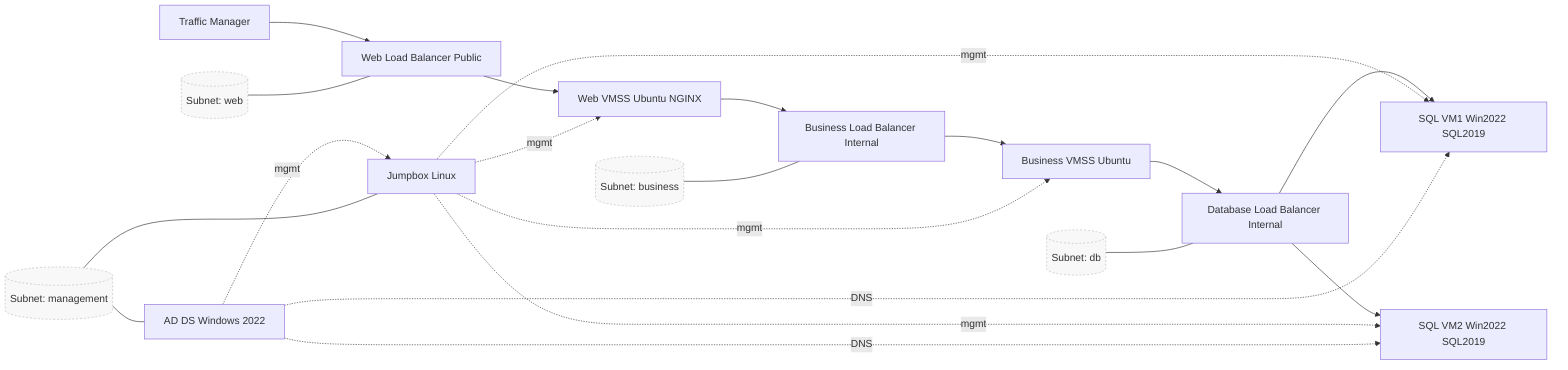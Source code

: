 flowchart LR
  %% Core flow
  TM[Traffic Manager] --> WLB[Web Load Balancer Public]
  WLB --> VMSSW[Web VMSS Ubuntu NGINX]
  VMSSW --> BILB[Business Load Balancer Internal]
  BILB --> VMSSB[Business VMSS Ubuntu]
  VMSSB --> DILB[Database Load Balancer Internal]
  DILB --> SQL1[SQL VM1 Win2022 SQL2019]
  DILB --> SQL2[SQL VM2 Win2022 SQL2019]

  %% Management and AD
  J[Jumpbox Linux] -.->|mgmt| VMSSW
  J -.->|mgmt| VMSSB
  J -.->|mgmt| SQL1
  J -.->|mgmt| SQL2
  AD[AD DS Windows 2022] -.->|DNS| SQL1
  AD -.->|DNS| SQL2
  AD -.->|mgmt| J

  %% Subnet labels
  WEB[(Subnet: web)]:::note
  BIZ[(Subnet: business)]:::note
  DB[(Subnet: db)]:::note
  MGMT[(Subnet: management)]:::note

  WEB --- WLB
  BIZ --- BILB
  DB  --- DILB
  MGMT --- J
  MGMT --- AD

  classDef note fill:#f8f8f8,stroke:#bbb,stroke-dasharray: 3 3;